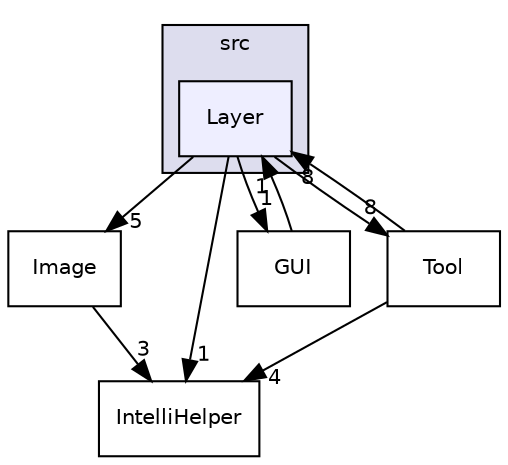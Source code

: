 digraph "intelliphoto/src/Layer" {
  compound=true
  node [ fontsize="10", fontname="Helvetica"];
  edge [ labelfontsize="10", labelfontname="Helvetica"];
  subgraph clusterdir_83a4347d11f2ba6343d546ab133722d2 {
    graph [ bgcolor="#ddddee", pencolor="black", label="src" fontname="Helvetica", fontsize="10", URL="dir_83a4347d11f2ba6343d546ab133722d2.html"]
  dir_e6d96184223881d115efa44ca0dfa844 [shape=box, label="Layer", style="filled", fillcolor="#eeeeff", pencolor="black", URL="dir_e6d96184223881d115efa44ca0dfa844.html"];
  }
  dir_544f9dcb748f922e4bb3be2540380bf2 [shape=box label="Image" URL="dir_544f9dcb748f922e4bb3be2540380bf2.html"];
  dir_f50aa5156fe016a259583c412dbf440c [shape=box label="IntelliHelper" URL="dir_f50aa5156fe016a259583c412dbf440c.html"];
  dir_5dabb14988a75c922e285f444641a133 [shape=box label="GUI" URL="dir_5dabb14988a75c922e285f444641a133.html"];
  dir_941490de56ac122cf77df9922cbcc750 [shape=box label="Tool" URL="dir_941490de56ac122cf77df9922cbcc750.html"];
  dir_544f9dcb748f922e4bb3be2540380bf2->dir_f50aa5156fe016a259583c412dbf440c [headlabel="3", labeldistance=1.5 headhref="dir_000003_000004.html"];
  dir_e6d96184223881d115efa44ca0dfa844->dir_544f9dcb748f922e4bb3be2540380bf2 [headlabel="5", labeldistance=1.5 headhref="dir_000006_000003.html"];
  dir_e6d96184223881d115efa44ca0dfa844->dir_f50aa5156fe016a259583c412dbf440c [headlabel="1", labeldistance=1.5 headhref="dir_000006_000004.html"];
  dir_e6d96184223881d115efa44ca0dfa844->dir_5dabb14988a75c922e285f444641a133 [headlabel="1", labeldistance=1.5 headhref="dir_000006_000002.html"];
  dir_e6d96184223881d115efa44ca0dfa844->dir_941490de56ac122cf77df9922cbcc750 [headlabel="8", labeldistance=1.5 headhref="dir_000006_000005.html"];
  dir_5dabb14988a75c922e285f444641a133->dir_e6d96184223881d115efa44ca0dfa844 [headlabel="1", labeldistance=1.5 headhref="dir_000002_000006.html"];
  dir_941490de56ac122cf77df9922cbcc750->dir_e6d96184223881d115efa44ca0dfa844 [headlabel="8", labeldistance=1.5 headhref="dir_000005_000006.html"];
  dir_941490de56ac122cf77df9922cbcc750->dir_f50aa5156fe016a259583c412dbf440c [headlabel="4", labeldistance=1.5 headhref="dir_000005_000004.html"];
}
